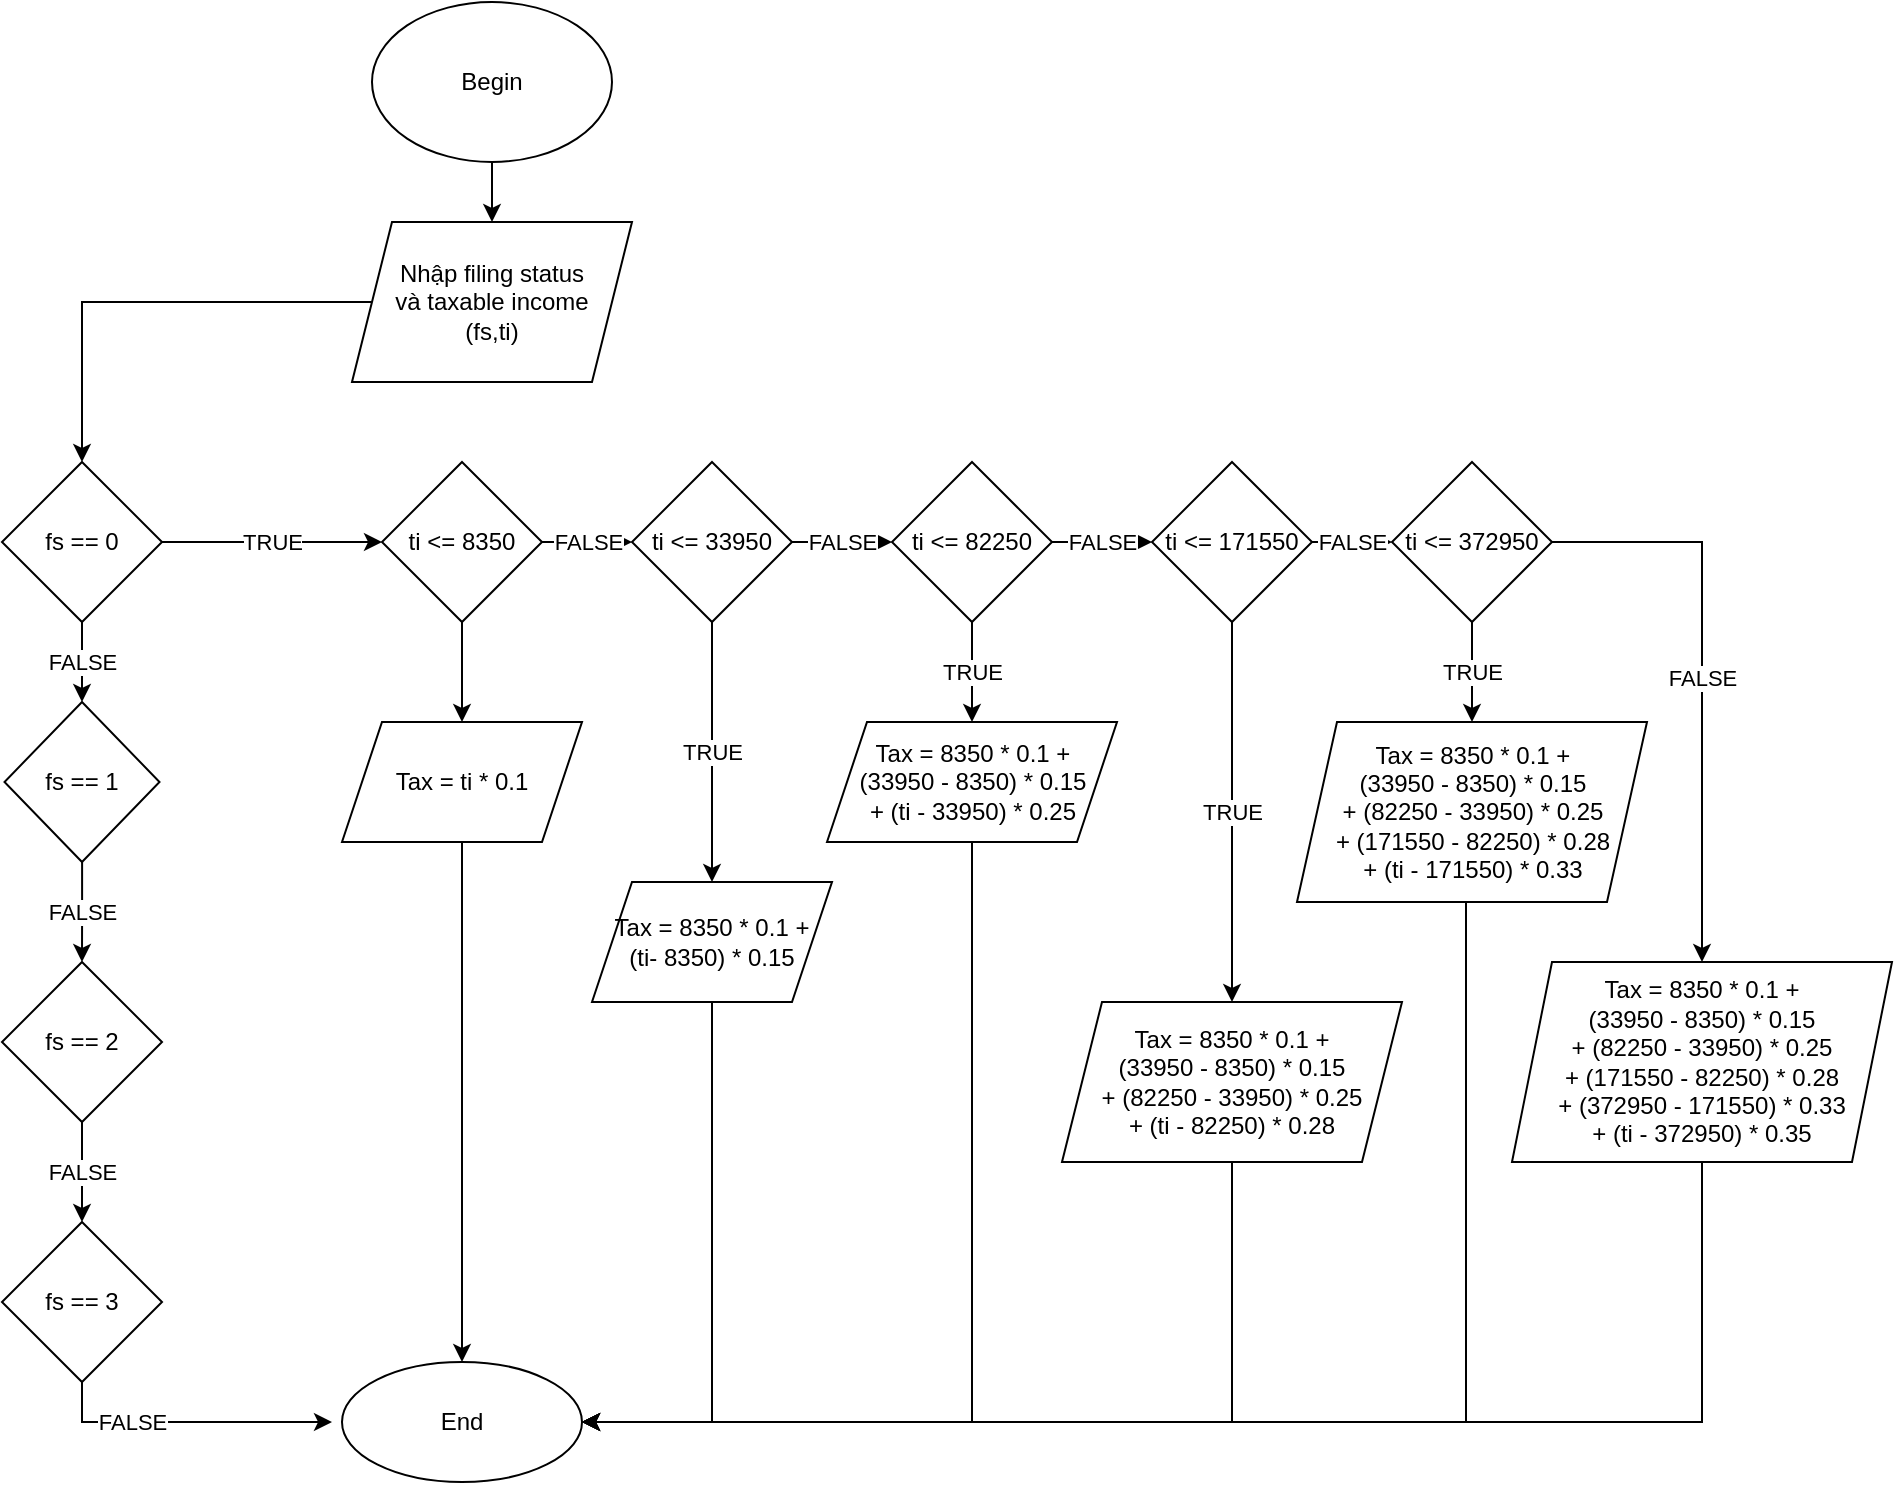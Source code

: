 <mxfile version="15.2.7" type="github">
  <diagram id="lS9gEuEYb2Qw7tAvBpl1" name="Page-1">
    <mxGraphModel dx="1372" dy="794" grid="1" gridSize="10" guides="1" tooltips="1" connect="1" arrows="1" fold="1" page="1" pageScale="1" pageWidth="827" pageHeight="1169" math="0" shadow="0">
      <root>
        <mxCell id="0" />
        <mxCell id="1" parent="0" />
        <mxCell id="4QljDFxPX6gw_J1ZpyLn-2" value="" style="edgeStyle=orthogonalEdgeStyle;rounded=0;orthogonalLoop=1;jettySize=auto;html=1;" edge="1" parent="1" source="pV3M_QZJWwmFhSBJMzRY-1" target="4QljDFxPX6gw_J1ZpyLn-1">
          <mxGeometry relative="1" as="geometry" />
        </mxCell>
        <mxCell id="pV3M_QZJWwmFhSBJMzRY-1" value="Begin" style="ellipse;whiteSpace=wrap;html=1;" parent="1" vertex="1">
          <mxGeometry x="340" y="40" width="120" height="80" as="geometry" />
        </mxCell>
        <mxCell id="pV3M_QZJWwmFhSBJMzRY-20" value="&lt;span&gt;End&lt;/span&gt;" style="ellipse;whiteSpace=wrap;html=1;" parent="1" vertex="1">
          <mxGeometry x="325" y="720" width="120" height="60" as="geometry" />
        </mxCell>
        <mxCell id="4QljDFxPX6gw_J1ZpyLn-4" value="" style="edgeStyle=orthogonalEdgeStyle;rounded=0;orthogonalLoop=1;jettySize=auto;html=1;" edge="1" parent="1" source="4QljDFxPX6gw_J1ZpyLn-1" target="4QljDFxPX6gw_J1ZpyLn-3">
          <mxGeometry relative="1" as="geometry" />
        </mxCell>
        <mxCell id="4QljDFxPX6gw_J1ZpyLn-1" value="Nhập filing status&lt;br&gt;và taxable income&lt;br&gt;(fs,ti)" style="shape=parallelogram;perimeter=parallelogramPerimeter;whiteSpace=wrap;html=1;fixedSize=1;" vertex="1" parent="1">
          <mxGeometry x="330" y="150" width="140" height="80" as="geometry" />
        </mxCell>
        <mxCell id="4QljDFxPX6gw_J1ZpyLn-6" value="FALSE" style="edgeStyle=orthogonalEdgeStyle;rounded=0;orthogonalLoop=1;jettySize=auto;html=1;entryX=0.5;entryY=0;entryDx=0;entryDy=0;" edge="1" parent="1" source="4QljDFxPX6gw_J1ZpyLn-3" target="4QljDFxPX6gw_J1ZpyLn-5">
          <mxGeometry relative="1" as="geometry">
            <Array as="points">
              <mxPoint x="195" y="380" />
            </Array>
          </mxGeometry>
        </mxCell>
        <mxCell id="4QljDFxPX6gw_J1ZpyLn-12" value="TRUE" style="edgeStyle=orthogonalEdgeStyle;rounded=0;orthogonalLoop=1;jettySize=auto;html=1;" edge="1" parent="1" source="4QljDFxPX6gw_J1ZpyLn-3" target="4QljDFxPX6gw_J1ZpyLn-11">
          <mxGeometry relative="1" as="geometry" />
        </mxCell>
        <mxCell id="4QljDFxPX6gw_J1ZpyLn-3" value="fs == 0" style="rhombus;whiteSpace=wrap;html=1;" vertex="1" parent="1">
          <mxGeometry x="155" y="270" width="80" height="80" as="geometry" />
        </mxCell>
        <mxCell id="4QljDFxPX6gw_J1ZpyLn-8" value="FALSE" style="edgeStyle=orthogonalEdgeStyle;rounded=0;orthogonalLoop=1;jettySize=auto;html=1;" edge="1" parent="1" source="4QljDFxPX6gw_J1ZpyLn-5" target="4QljDFxPX6gw_J1ZpyLn-7">
          <mxGeometry relative="1" as="geometry" />
        </mxCell>
        <mxCell id="4QljDFxPX6gw_J1ZpyLn-5" value="&lt;font style=&quot;font-size: 12px&quot;&gt;fs == 1&lt;span style=&quot;font-family: &amp;#34;times new roman&amp;#34;&quot;&gt;&lt;br&gt;&lt;/span&gt;&lt;/font&gt;" style="rhombus;whiteSpace=wrap;html=1;" vertex="1" parent="1">
          <mxGeometry x="156.25" y="390" width="77.5" height="80" as="geometry" />
        </mxCell>
        <mxCell id="4QljDFxPX6gw_J1ZpyLn-10" value="FALSE" style="edgeStyle=orthogonalEdgeStyle;rounded=0;orthogonalLoop=1;jettySize=auto;html=1;" edge="1" parent="1" source="4QljDFxPX6gw_J1ZpyLn-7" target="4QljDFxPX6gw_J1ZpyLn-9">
          <mxGeometry relative="1" as="geometry" />
        </mxCell>
        <mxCell id="4QljDFxPX6gw_J1ZpyLn-7" value="fs == 2" style="rhombus;whiteSpace=wrap;html=1;" vertex="1" parent="1">
          <mxGeometry x="155" y="520" width="80" height="80" as="geometry" />
        </mxCell>
        <mxCell id="4QljDFxPX6gw_J1ZpyLn-96" style="edgeStyle=orthogonalEdgeStyle;rounded=0;orthogonalLoop=1;jettySize=auto;html=1;" edge="1" parent="1" source="4QljDFxPX6gw_J1ZpyLn-9">
          <mxGeometry relative="1" as="geometry">
            <mxPoint x="320" y="750" as="targetPoint" />
            <Array as="points">
              <mxPoint x="195" y="750" />
            </Array>
          </mxGeometry>
        </mxCell>
        <mxCell id="4QljDFxPX6gw_J1ZpyLn-97" value="FALSE" style="edgeLabel;html=1;align=center;verticalAlign=middle;resizable=0;points=[];" vertex="1" connectable="0" parent="4QljDFxPX6gw_J1ZpyLn-96">
          <mxGeometry x="-0.379" relative="1" as="geometry">
            <mxPoint as="offset" />
          </mxGeometry>
        </mxCell>
        <mxCell id="4QljDFxPX6gw_J1ZpyLn-9" value="fs == 3" style="rhombus;whiteSpace=wrap;html=1;" vertex="1" parent="1">
          <mxGeometry x="155" y="650" width="80" height="80" as="geometry" />
        </mxCell>
        <mxCell id="4QljDFxPX6gw_J1ZpyLn-14" value="FALSE" style="edgeStyle=orthogonalEdgeStyle;rounded=0;orthogonalLoop=1;jettySize=auto;html=1;" edge="1" parent="1" source="4QljDFxPX6gw_J1ZpyLn-11" target="4QljDFxPX6gw_J1ZpyLn-13">
          <mxGeometry relative="1" as="geometry" />
        </mxCell>
        <mxCell id="4QljDFxPX6gw_J1ZpyLn-41" value="" style="edgeStyle=orthogonalEdgeStyle;rounded=0;orthogonalLoop=1;jettySize=auto;html=1;" edge="1" parent="1" source="4QljDFxPX6gw_J1ZpyLn-11" target="4QljDFxPX6gw_J1ZpyLn-40">
          <mxGeometry relative="1" as="geometry" />
        </mxCell>
        <mxCell id="4QljDFxPX6gw_J1ZpyLn-11" value="ti &amp;lt;= 8350" style="rhombus;whiteSpace=wrap;html=1;" vertex="1" parent="1">
          <mxGeometry x="345" y="270" width="80" height="80" as="geometry" />
        </mxCell>
        <mxCell id="4QljDFxPX6gw_J1ZpyLn-16" value="FALSE" style="edgeStyle=orthogonalEdgeStyle;rounded=0;orthogonalLoop=1;jettySize=auto;html=1;" edge="1" parent="1" source="4QljDFxPX6gw_J1ZpyLn-13" target="4QljDFxPX6gw_J1ZpyLn-15">
          <mxGeometry relative="1" as="geometry" />
        </mxCell>
        <mxCell id="4QljDFxPX6gw_J1ZpyLn-39" value="TRUE" style="edgeStyle=orthogonalEdgeStyle;rounded=0;orthogonalLoop=1;jettySize=auto;html=1;" edge="1" parent="1" source="4QljDFxPX6gw_J1ZpyLn-13" target="4QljDFxPX6gw_J1ZpyLn-38">
          <mxGeometry relative="1" as="geometry" />
        </mxCell>
        <mxCell id="4QljDFxPX6gw_J1ZpyLn-13" value="ti &amp;lt;= 33950" style="rhombus;whiteSpace=wrap;html=1;" vertex="1" parent="1">
          <mxGeometry x="470" y="270" width="80" height="80" as="geometry" />
        </mxCell>
        <mxCell id="4QljDFxPX6gw_J1ZpyLn-18" value="FALSE" style="edgeStyle=orthogonalEdgeStyle;rounded=0;orthogonalLoop=1;jettySize=auto;html=1;" edge="1" parent="1" source="4QljDFxPX6gw_J1ZpyLn-15" target="4QljDFxPX6gw_J1ZpyLn-17">
          <mxGeometry relative="1" as="geometry" />
        </mxCell>
        <mxCell id="4QljDFxPX6gw_J1ZpyLn-37" value="TRUE" style="edgeStyle=orthogonalEdgeStyle;rounded=0;orthogonalLoop=1;jettySize=auto;html=1;" edge="1" parent="1" source="4QljDFxPX6gw_J1ZpyLn-15" target="4QljDFxPX6gw_J1ZpyLn-36">
          <mxGeometry relative="1" as="geometry" />
        </mxCell>
        <mxCell id="4QljDFxPX6gw_J1ZpyLn-15" value="ti &amp;lt;= 82250" style="rhombus;whiteSpace=wrap;html=1;" vertex="1" parent="1">
          <mxGeometry x="600" y="270" width="80" height="80" as="geometry" />
        </mxCell>
        <mxCell id="4QljDFxPX6gw_J1ZpyLn-20" value="FALSE" style="edgeStyle=orthogonalEdgeStyle;rounded=0;orthogonalLoop=1;jettySize=auto;html=1;" edge="1" parent="1" source="4QljDFxPX6gw_J1ZpyLn-17" target="4QljDFxPX6gw_J1ZpyLn-19">
          <mxGeometry relative="1" as="geometry" />
        </mxCell>
        <mxCell id="4QljDFxPX6gw_J1ZpyLn-35" value="TRUE" style="edgeStyle=orthogonalEdgeStyle;rounded=0;orthogonalLoop=1;jettySize=auto;html=1;" edge="1" parent="1" source="4QljDFxPX6gw_J1ZpyLn-17" target="4QljDFxPX6gw_J1ZpyLn-34">
          <mxGeometry relative="1" as="geometry" />
        </mxCell>
        <mxCell id="4QljDFxPX6gw_J1ZpyLn-17" value="ti &amp;lt;= 171550" style="rhombus;whiteSpace=wrap;html=1;" vertex="1" parent="1">
          <mxGeometry x="730" y="270" width="80" height="80" as="geometry" />
        </mxCell>
        <mxCell id="4QljDFxPX6gw_J1ZpyLn-29" value="FALSE" style="edgeStyle=orthogonalEdgeStyle;rounded=0;orthogonalLoop=1;jettySize=auto;html=1;" edge="1" parent="1" source="4QljDFxPX6gw_J1ZpyLn-19" target="4QljDFxPX6gw_J1ZpyLn-28">
          <mxGeometry relative="1" as="geometry">
            <Array as="points">
              <mxPoint x="1005" y="310" />
            </Array>
          </mxGeometry>
        </mxCell>
        <mxCell id="4QljDFxPX6gw_J1ZpyLn-32" value="TRUE" style="edgeStyle=orthogonalEdgeStyle;rounded=0;orthogonalLoop=1;jettySize=auto;html=1;" edge="1" parent="1" source="4QljDFxPX6gw_J1ZpyLn-19" target="4QljDFxPX6gw_J1ZpyLn-31">
          <mxGeometry relative="1" as="geometry" />
        </mxCell>
        <mxCell id="4QljDFxPX6gw_J1ZpyLn-19" value="ti &amp;lt;= 372950" style="rhombus;whiteSpace=wrap;html=1;" vertex="1" parent="1">
          <mxGeometry x="850" y="270" width="80" height="80" as="geometry" />
        </mxCell>
        <mxCell id="4QljDFxPX6gw_J1ZpyLn-30" value="" style="edgeStyle=orthogonalEdgeStyle;rounded=0;orthogonalLoop=1;jettySize=auto;html=1;exitX=0.5;exitY=1;exitDx=0;exitDy=0;" edge="1" parent="1" source="4QljDFxPX6gw_J1ZpyLn-28" target="pV3M_QZJWwmFhSBJMzRY-20">
          <mxGeometry relative="1" as="geometry">
            <Array as="points">
              <mxPoint x="1005" y="750" />
            </Array>
          </mxGeometry>
        </mxCell>
        <mxCell id="4QljDFxPX6gw_J1ZpyLn-28" value="Tax = 8350 * 0.1 +&lt;br&gt;(33950 - 8350) * 0.15&lt;br&gt;+ (82250 - 33950) * 0.25&lt;br&gt;+ (171550 - 82250) * 0.28&lt;br&gt;+ (372950 - 171550) * 0.33&lt;br&gt;+ (ti - 372950) * 0.35" style="shape=parallelogram;perimeter=parallelogramPerimeter;whiteSpace=wrap;html=1;fixedSize=1;" vertex="1" parent="1">
          <mxGeometry x="910" y="520" width="190" height="100" as="geometry" />
        </mxCell>
        <mxCell id="4QljDFxPX6gw_J1ZpyLn-33" value="" style="edgeStyle=orthogonalEdgeStyle;rounded=0;orthogonalLoop=1;jettySize=auto;html=1;" edge="1" parent="1" source="4QljDFxPX6gw_J1ZpyLn-31" target="pV3M_QZJWwmFhSBJMzRY-20">
          <mxGeometry relative="1" as="geometry">
            <Array as="points">
              <mxPoint x="887" y="750" />
            </Array>
          </mxGeometry>
        </mxCell>
        <mxCell id="4QljDFxPX6gw_J1ZpyLn-31" value="Tax = 8350 * 0.1 +&lt;br&gt;(33950 - 8350) * 0.15&lt;br&gt;+ (82250 - 33950) * 0.25&lt;br&gt;+ (171550 - 82250) * 0.28&lt;br&gt;+ (ti - 171550) * 0.33" style="shape=parallelogram;perimeter=parallelogramPerimeter;whiteSpace=wrap;html=1;fixedSize=1;" vertex="1" parent="1">
          <mxGeometry x="802.5" y="400" width="175" height="90" as="geometry" />
        </mxCell>
        <mxCell id="4QljDFxPX6gw_J1ZpyLn-42" value="" style="edgeStyle=orthogonalEdgeStyle;rounded=0;orthogonalLoop=1;jettySize=auto;html=1;" edge="1" parent="1" source="4QljDFxPX6gw_J1ZpyLn-34" target="pV3M_QZJWwmFhSBJMzRY-20">
          <mxGeometry relative="1" as="geometry">
            <Array as="points">
              <mxPoint x="770" y="750" />
            </Array>
          </mxGeometry>
        </mxCell>
        <mxCell id="4QljDFxPX6gw_J1ZpyLn-34" value="Tax = 8350 * 0.1 +&lt;br&gt;(33950 - 8350) * 0.15&lt;br&gt;+ (82250 - 33950) * 0.25&lt;br&gt;+ (ti - 82250) * 0.28" style="shape=parallelogram;perimeter=parallelogramPerimeter;whiteSpace=wrap;html=1;fixedSize=1;" vertex="1" parent="1">
          <mxGeometry x="685" y="540" width="170" height="80" as="geometry" />
        </mxCell>
        <mxCell id="4QljDFxPX6gw_J1ZpyLn-43" value="" style="edgeStyle=orthogonalEdgeStyle;rounded=0;orthogonalLoop=1;jettySize=auto;html=1;" edge="1" parent="1" source="4QljDFxPX6gw_J1ZpyLn-36" target="pV3M_QZJWwmFhSBJMzRY-20">
          <mxGeometry relative="1" as="geometry">
            <Array as="points">
              <mxPoint x="640" y="750" />
            </Array>
          </mxGeometry>
        </mxCell>
        <mxCell id="4QljDFxPX6gw_J1ZpyLn-36" value="Tax = 8350 * 0.1 +&lt;br&gt;(33950 - 8350) * 0.15&lt;br&gt;+ (ti - 33950) * 0.25" style="shape=parallelogram;perimeter=parallelogramPerimeter;whiteSpace=wrap;html=1;fixedSize=1;" vertex="1" parent="1">
          <mxGeometry x="567.5" y="400" width="145" height="60" as="geometry" />
        </mxCell>
        <mxCell id="4QljDFxPX6gw_J1ZpyLn-44" value="" style="edgeStyle=orthogonalEdgeStyle;rounded=0;orthogonalLoop=1;jettySize=auto;html=1;" edge="1" parent="1" source="4QljDFxPX6gw_J1ZpyLn-38" target="pV3M_QZJWwmFhSBJMzRY-20">
          <mxGeometry relative="1" as="geometry">
            <Array as="points">
              <mxPoint x="510" y="750" />
            </Array>
          </mxGeometry>
        </mxCell>
        <mxCell id="4QljDFxPX6gw_J1ZpyLn-38" value="Tax = 8350 * 0.1 +&lt;br&gt;(ti- 8350) * 0.15" style="shape=parallelogram;perimeter=parallelogramPerimeter;whiteSpace=wrap;html=1;fixedSize=1;" vertex="1" parent="1">
          <mxGeometry x="450" y="480" width="120" height="60" as="geometry" />
        </mxCell>
        <mxCell id="4QljDFxPX6gw_J1ZpyLn-46" value="" style="edgeStyle=orthogonalEdgeStyle;rounded=0;orthogonalLoop=1;jettySize=auto;html=1;" edge="1" parent="1" source="4QljDFxPX6gw_J1ZpyLn-40" target="pV3M_QZJWwmFhSBJMzRY-20">
          <mxGeometry relative="1" as="geometry" />
        </mxCell>
        <mxCell id="4QljDFxPX6gw_J1ZpyLn-40" value="Tax = ti * 0.1" style="shape=parallelogram;perimeter=parallelogramPerimeter;whiteSpace=wrap;html=1;fixedSize=1;" vertex="1" parent="1">
          <mxGeometry x="325" y="400" width="120" height="60" as="geometry" />
        </mxCell>
      </root>
    </mxGraphModel>
  </diagram>
</mxfile>
